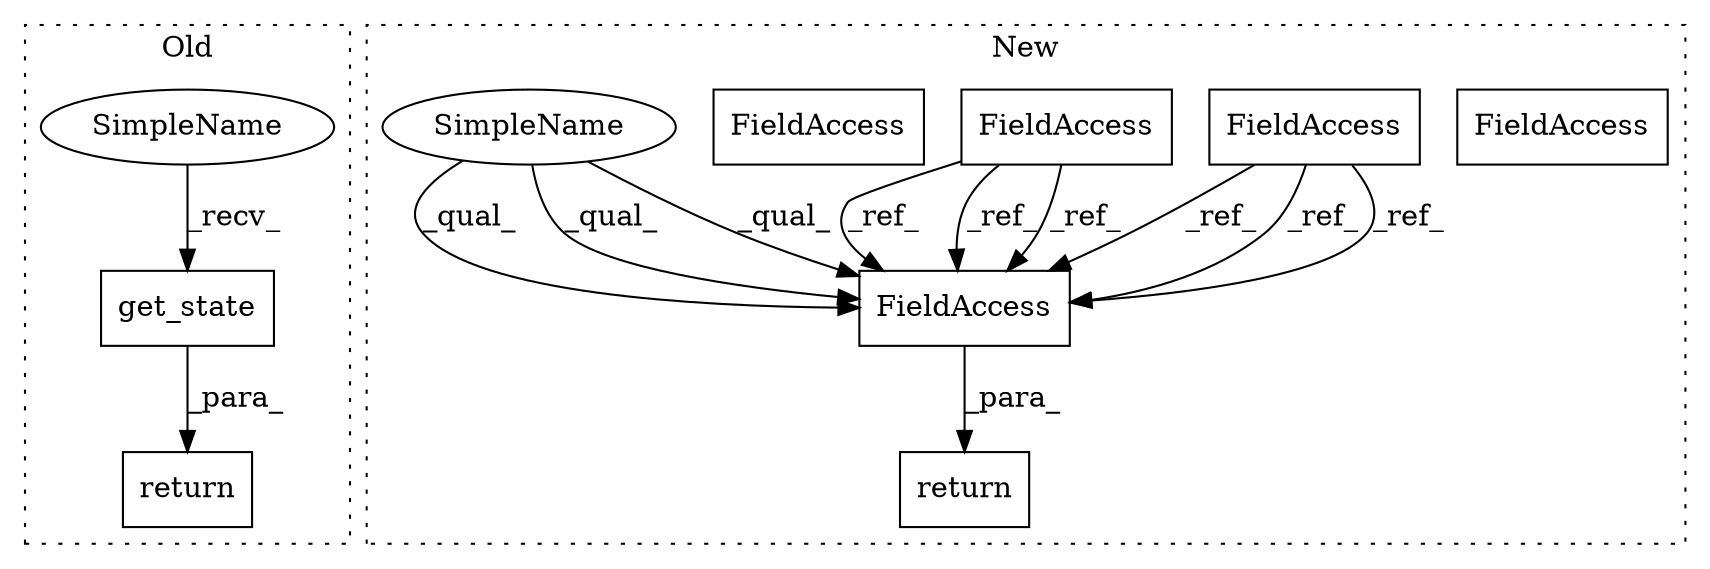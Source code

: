 digraph G {
subgraph cluster0 {
1 [label="get_state" a="32" s="904" l="11" shape="box"];
3 [label="return" a="41" s="892" l="7" shape="box"];
7 [label="SimpleName" a="42" s="899" l="4" shape="ellipse"];
label = "Old";
style="dotted";
}
subgraph cluster1 {
2 [label="return" a="41" s="892" l="7" shape="box"];
4 [label="FieldAccess" a="22" s="899" l="11" shape="box"];
5 [label="FieldAccess" a="22" s="706" l="11" shape="box"];
6 [label="FieldAccess" a="22" s="863" l="11" shape="box"];
8 [label="FieldAccess" a="22" s="899" l="11" shape="box"];
9 [label="FieldAccess" a="22" s="899" l="11" shape="box"];
10 [label="SimpleName" a="42" s="899" l="4" shape="ellipse"];
label = "New";
style="dotted";
}
1 -> 3 [label="_para_"];
5 -> 9 [label="_ref_"];
5 -> 9 [label="_ref_"];
5 -> 9 [label="_ref_"];
6 -> 9 [label="_ref_"];
6 -> 9 [label="_ref_"];
6 -> 9 [label="_ref_"];
7 -> 1 [label="_recv_"];
9 -> 2 [label="_para_"];
10 -> 9 [label="_qual_"];
10 -> 9 [label="_qual_"];
10 -> 9 [label="_qual_"];
}